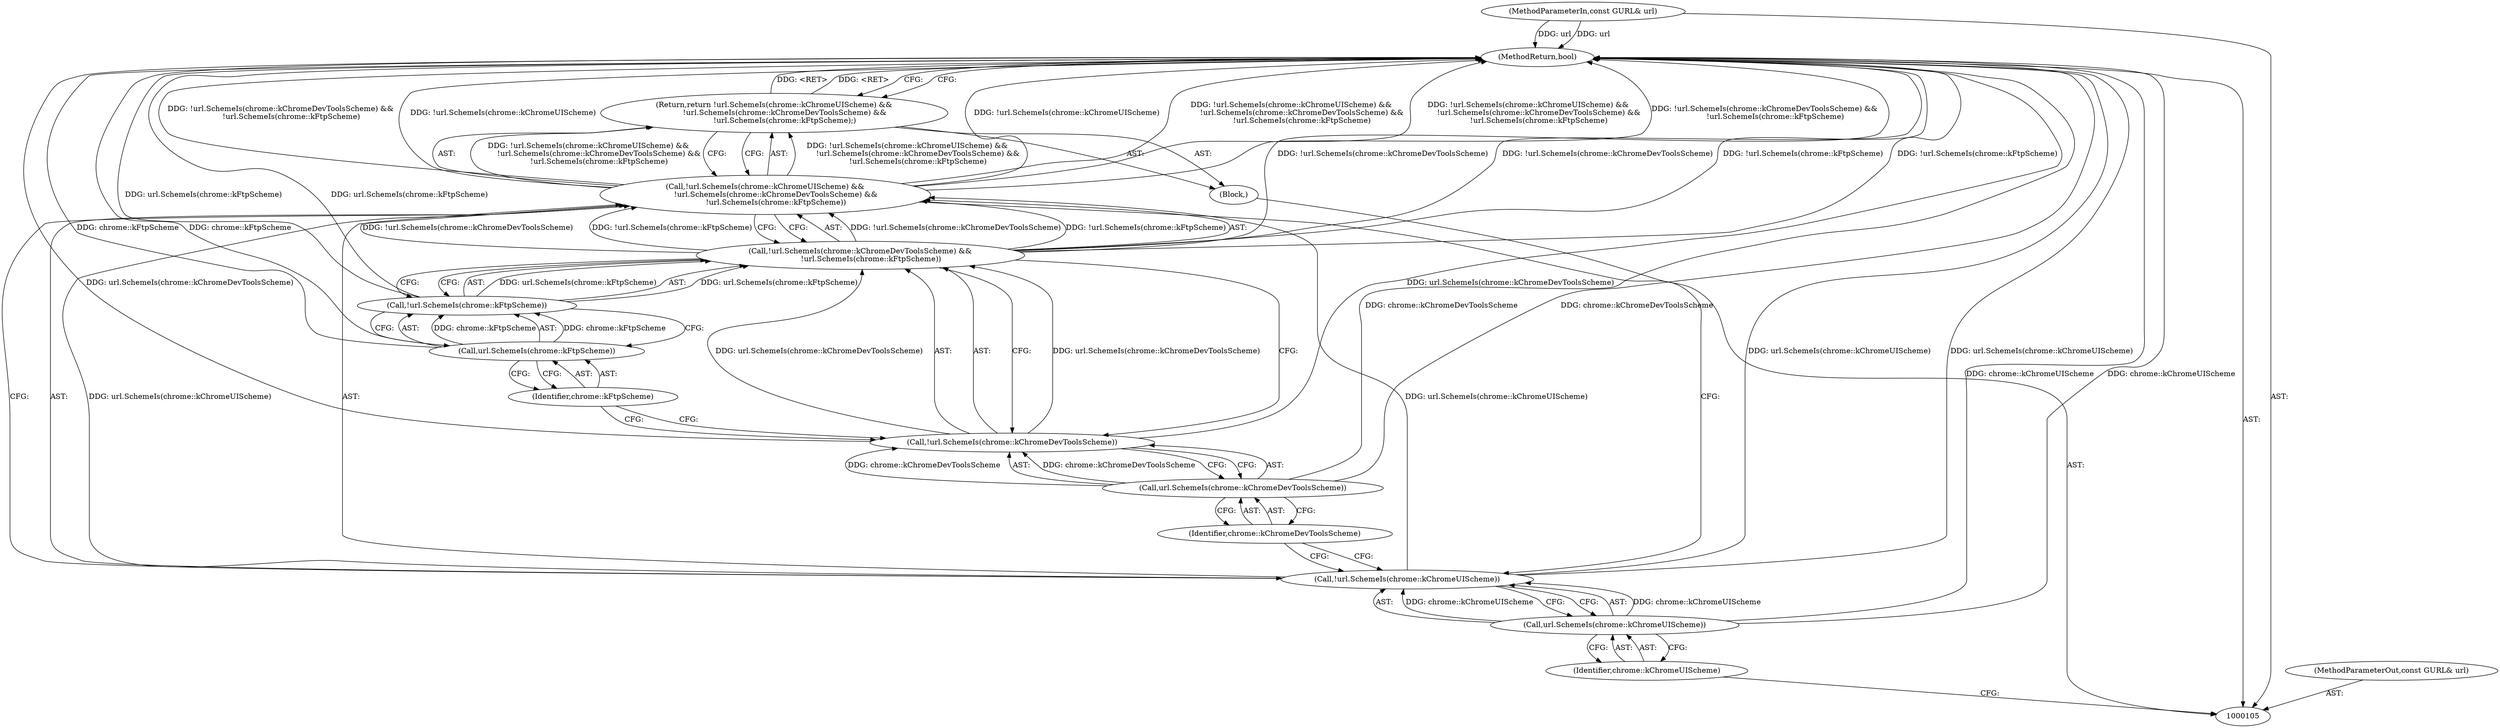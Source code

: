 digraph "0_Chrome_de5aa214ea77b3d2c4ff8a0c58f446896c107ce0" {
"1000120" [label="(MethodReturn,bool)"];
"1000106" [label="(MethodParameterIn,const GURL& url)"];
"1000139" [label="(MethodParameterOut,const GURL& url)"];
"1000107" [label="(Block,)"];
"1000111" [label="(Call,url.SchemeIs(chrome::kChromeUIScheme))"];
"1000108" [label="(Return,return !url.SchemeIs(chrome::kChromeUIScheme) &&\n         !url.SchemeIs(chrome::kChromeDevToolsScheme) &&\n         !url.SchemeIs(chrome::kFtpScheme);)"];
"1000112" [label="(Identifier,chrome::kChromeUIScheme)"];
"1000109" [label="(Call,!url.SchemeIs(chrome::kChromeUIScheme) &&\n         !url.SchemeIs(chrome::kChromeDevToolsScheme) &&\n         !url.SchemeIs(chrome::kFtpScheme))"];
"1000110" [label="(Call,!url.SchemeIs(chrome::kChromeUIScheme))"];
"1000115" [label="(Call,url.SchemeIs(chrome::kChromeDevToolsScheme))"];
"1000116" [label="(Identifier,chrome::kChromeDevToolsScheme)"];
"1000113" [label="(Call,!url.SchemeIs(chrome::kChromeDevToolsScheme) &&\n         !url.SchemeIs(chrome::kFtpScheme))"];
"1000114" [label="(Call,!url.SchemeIs(chrome::kChromeDevToolsScheme))"];
"1000118" [label="(Call,url.SchemeIs(chrome::kFtpScheme))"];
"1000119" [label="(Identifier,chrome::kFtpScheme)"];
"1000117" [label="(Call,!url.SchemeIs(chrome::kFtpScheme))"];
"1000120" -> "1000105"  [label="AST: "];
"1000120" -> "1000108"  [label="CFG: "];
"1000113" -> "1000120"  [label="DDG: !url.SchemeIs(chrome::kFtpScheme)"];
"1000113" -> "1000120"  [label="DDG: !url.SchemeIs(chrome::kChromeDevToolsScheme)"];
"1000114" -> "1000120"  [label="DDG: url.SchemeIs(chrome::kChromeDevToolsScheme)"];
"1000117" -> "1000120"  [label="DDG: url.SchemeIs(chrome::kFtpScheme)"];
"1000111" -> "1000120"  [label="DDG: chrome::kChromeUIScheme"];
"1000118" -> "1000120"  [label="DDG: chrome::kFtpScheme"];
"1000109" -> "1000120"  [label="DDG: !url.SchemeIs(chrome::kChromeDevToolsScheme) &&\n         !url.SchemeIs(chrome::kFtpScheme)"];
"1000109" -> "1000120"  [label="DDG: !url.SchemeIs(chrome::kChromeUIScheme)"];
"1000109" -> "1000120"  [label="DDG: !url.SchemeIs(chrome::kChromeUIScheme) &&\n         !url.SchemeIs(chrome::kChromeDevToolsScheme) &&\n         !url.SchemeIs(chrome::kFtpScheme)"];
"1000110" -> "1000120"  [label="DDG: url.SchemeIs(chrome::kChromeUIScheme)"];
"1000115" -> "1000120"  [label="DDG: chrome::kChromeDevToolsScheme"];
"1000106" -> "1000120"  [label="DDG: url"];
"1000108" -> "1000120"  [label="DDG: <RET>"];
"1000106" -> "1000105"  [label="AST: "];
"1000106" -> "1000120"  [label="DDG: url"];
"1000139" -> "1000105"  [label="AST: "];
"1000107" -> "1000105"  [label="AST: "];
"1000108" -> "1000107"  [label="AST: "];
"1000111" -> "1000110"  [label="AST: "];
"1000111" -> "1000112"  [label="CFG: "];
"1000112" -> "1000111"  [label="AST: "];
"1000110" -> "1000111"  [label="CFG: "];
"1000111" -> "1000120"  [label="DDG: chrome::kChromeUIScheme"];
"1000111" -> "1000110"  [label="DDG: chrome::kChromeUIScheme"];
"1000108" -> "1000107"  [label="AST: "];
"1000108" -> "1000109"  [label="CFG: "];
"1000109" -> "1000108"  [label="AST: "];
"1000120" -> "1000108"  [label="CFG: "];
"1000108" -> "1000120"  [label="DDG: <RET>"];
"1000109" -> "1000108"  [label="DDG: !url.SchemeIs(chrome::kChromeUIScheme) &&\n         !url.SchemeIs(chrome::kChromeDevToolsScheme) &&\n         !url.SchemeIs(chrome::kFtpScheme)"];
"1000112" -> "1000111"  [label="AST: "];
"1000112" -> "1000105"  [label="CFG: "];
"1000111" -> "1000112"  [label="CFG: "];
"1000109" -> "1000108"  [label="AST: "];
"1000109" -> "1000110"  [label="CFG: "];
"1000109" -> "1000113"  [label="CFG: "];
"1000110" -> "1000109"  [label="AST: "];
"1000113" -> "1000109"  [label="AST: "];
"1000108" -> "1000109"  [label="CFG: "];
"1000109" -> "1000120"  [label="DDG: !url.SchemeIs(chrome::kChromeDevToolsScheme) &&\n         !url.SchemeIs(chrome::kFtpScheme)"];
"1000109" -> "1000120"  [label="DDG: !url.SchemeIs(chrome::kChromeUIScheme)"];
"1000109" -> "1000120"  [label="DDG: !url.SchemeIs(chrome::kChromeUIScheme) &&\n         !url.SchemeIs(chrome::kChromeDevToolsScheme) &&\n         !url.SchemeIs(chrome::kFtpScheme)"];
"1000109" -> "1000108"  [label="DDG: !url.SchemeIs(chrome::kChromeUIScheme) &&\n         !url.SchemeIs(chrome::kChromeDevToolsScheme) &&\n         !url.SchemeIs(chrome::kFtpScheme)"];
"1000110" -> "1000109"  [label="DDG: url.SchemeIs(chrome::kChromeUIScheme)"];
"1000113" -> "1000109"  [label="DDG: !url.SchemeIs(chrome::kChromeDevToolsScheme)"];
"1000113" -> "1000109"  [label="DDG: !url.SchemeIs(chrome::kFtpScheme)"];
"1000110" -> "1000109"  [label="AST: "];
"1000110" -> "1000111"  [label="CFG: "];
"1000111" -> "1000110"  [label="AST: "];
"1000116" -> "1000110"  [label="CFG: "];
"1000109" -> "1000110"  [label="CFG: "];
"1000110" -> "1000120"  [label="DDG: url.SchemeIs(chrome::kChromeUIScheme)"];
"1000110" -> "1000109"  [label="DDG: url.SchemeIs(chrome::kChromeUIScheme)"];
"1000111" -> "1000110"  [label="DDG: chrome::kChromeUIScheme"];
"1000115" -> "1000114"  [label="AST: "];
"1000115" -> "1000116"  [label="CFG: "];
"1000116" -> "1000115"  [label="AST: "];
"1000114" -> "1000115"  [label="CFG: "];
"1000115" -> "1000120"  [label="DDG: chrome::kChromeDevToolsScheme"];
"1000115" -> "1000114"  [label="DDG: chrome::kChromeDevToolsScheme"];
"1000116" -> "1000115"  [label="AST: "];
"1000116" -> "1000110"  [label="CFG: "];
"1000115" -> "1000116"  [label="CFG: "];
"1000113" -> "1000109"  [label="AST: "];
"1000113" -> "1000114"  [label="CFG: "];
"1000113" -> "1000117"  [label="CFG: "];
"1000114" -> "1000113"  [label="AST: "];
"1000117" -> "1000113"  [label="AST: "];
"1000109" -> "1000113"  [label="CFG: "];
"1000113" -> "1000120"  [label="DDG: !url.SchemeIs(chrome::kFtpScheme)"];
"1000113" -> "1000120"  [label="DDG: !url.SchemeIs(chrome::kChromeDevToolsScheme)"];
"1000113" -> "1000109"  [label="DDG: !url.SchemeIs(chrome::kChromeDevToolsScheme)"];
"1000113" -> "1000109"  [label="DDG: !url.SchemeIs(chrome::kFtpScheme)"];
"1000114" -> "1000113"  [label="DDG: url.SchemeIs(chrome::kChromeDevToolsScheme)"];
"1000117" -> "1000113"  [label="DDG: url.SchemeIs(chrome::kFtpScheme)"];
"1000114" -> "1000113"  [label="AST: "];
"1000114" -> "1000115"  [label="CFG: "];
"1000115" -> "1000114"  [label="AST: "];
"1000119" -> "1000114"  [label="CFG: "];
"1000113" -> "1000114"  [label="CFG: "];
"1000114" -> "1000120"  [label="DDG: url.SchemeIs(chrome::kChromeDevToolsScheme)"];
"1000114" -> "1000113"  [label="DDG: url.SchemeIs(chrome::kChromeDevToolsScheme)"];
"1000115" -> "1000114"  [label="DDG: chrome::kChromeDevToolsScheme"];
"1000118" -> "1000117"  [label="AST: "];
"1000118" -> "1000119"  [label="CFG: "];
"1000119" -> "1000118"  [label="AST: "];
"1000117" -> "1000118"  [label="CFG: "];
"1000118" -> "1000120"  [label="DDG: chrome::kFtpScheme"];
"1000118" -> "1000117"  [label="DDG: chrome::kFtpScheme"];
"1000119" -> "1000118"  [label="AST: "];
"1000119" -> "1000114"  [label="CFG: "];
"1000118" -> "1000119"  [label="CFG: "];
"1000117" -> "1000113"  [label="AST: "];
"1000117" -> "1000118"  [label="CFG: "];
"1000118" -> "1000117"  [label="AST: "];
"1000113" -> "1000117"  [label="CFG: "];
"1000117" -> "1000120"  [label="DDG: url.SchemeIs(chrome::kFtpScheme)"];
"1000117" -> "1000113"  [label="DDG: url.SchemeIs(chrome::kFtpScheme)"];
"1000118" -> "1000117"  [label="DDG: chrome::kFtpScheme"];
}
